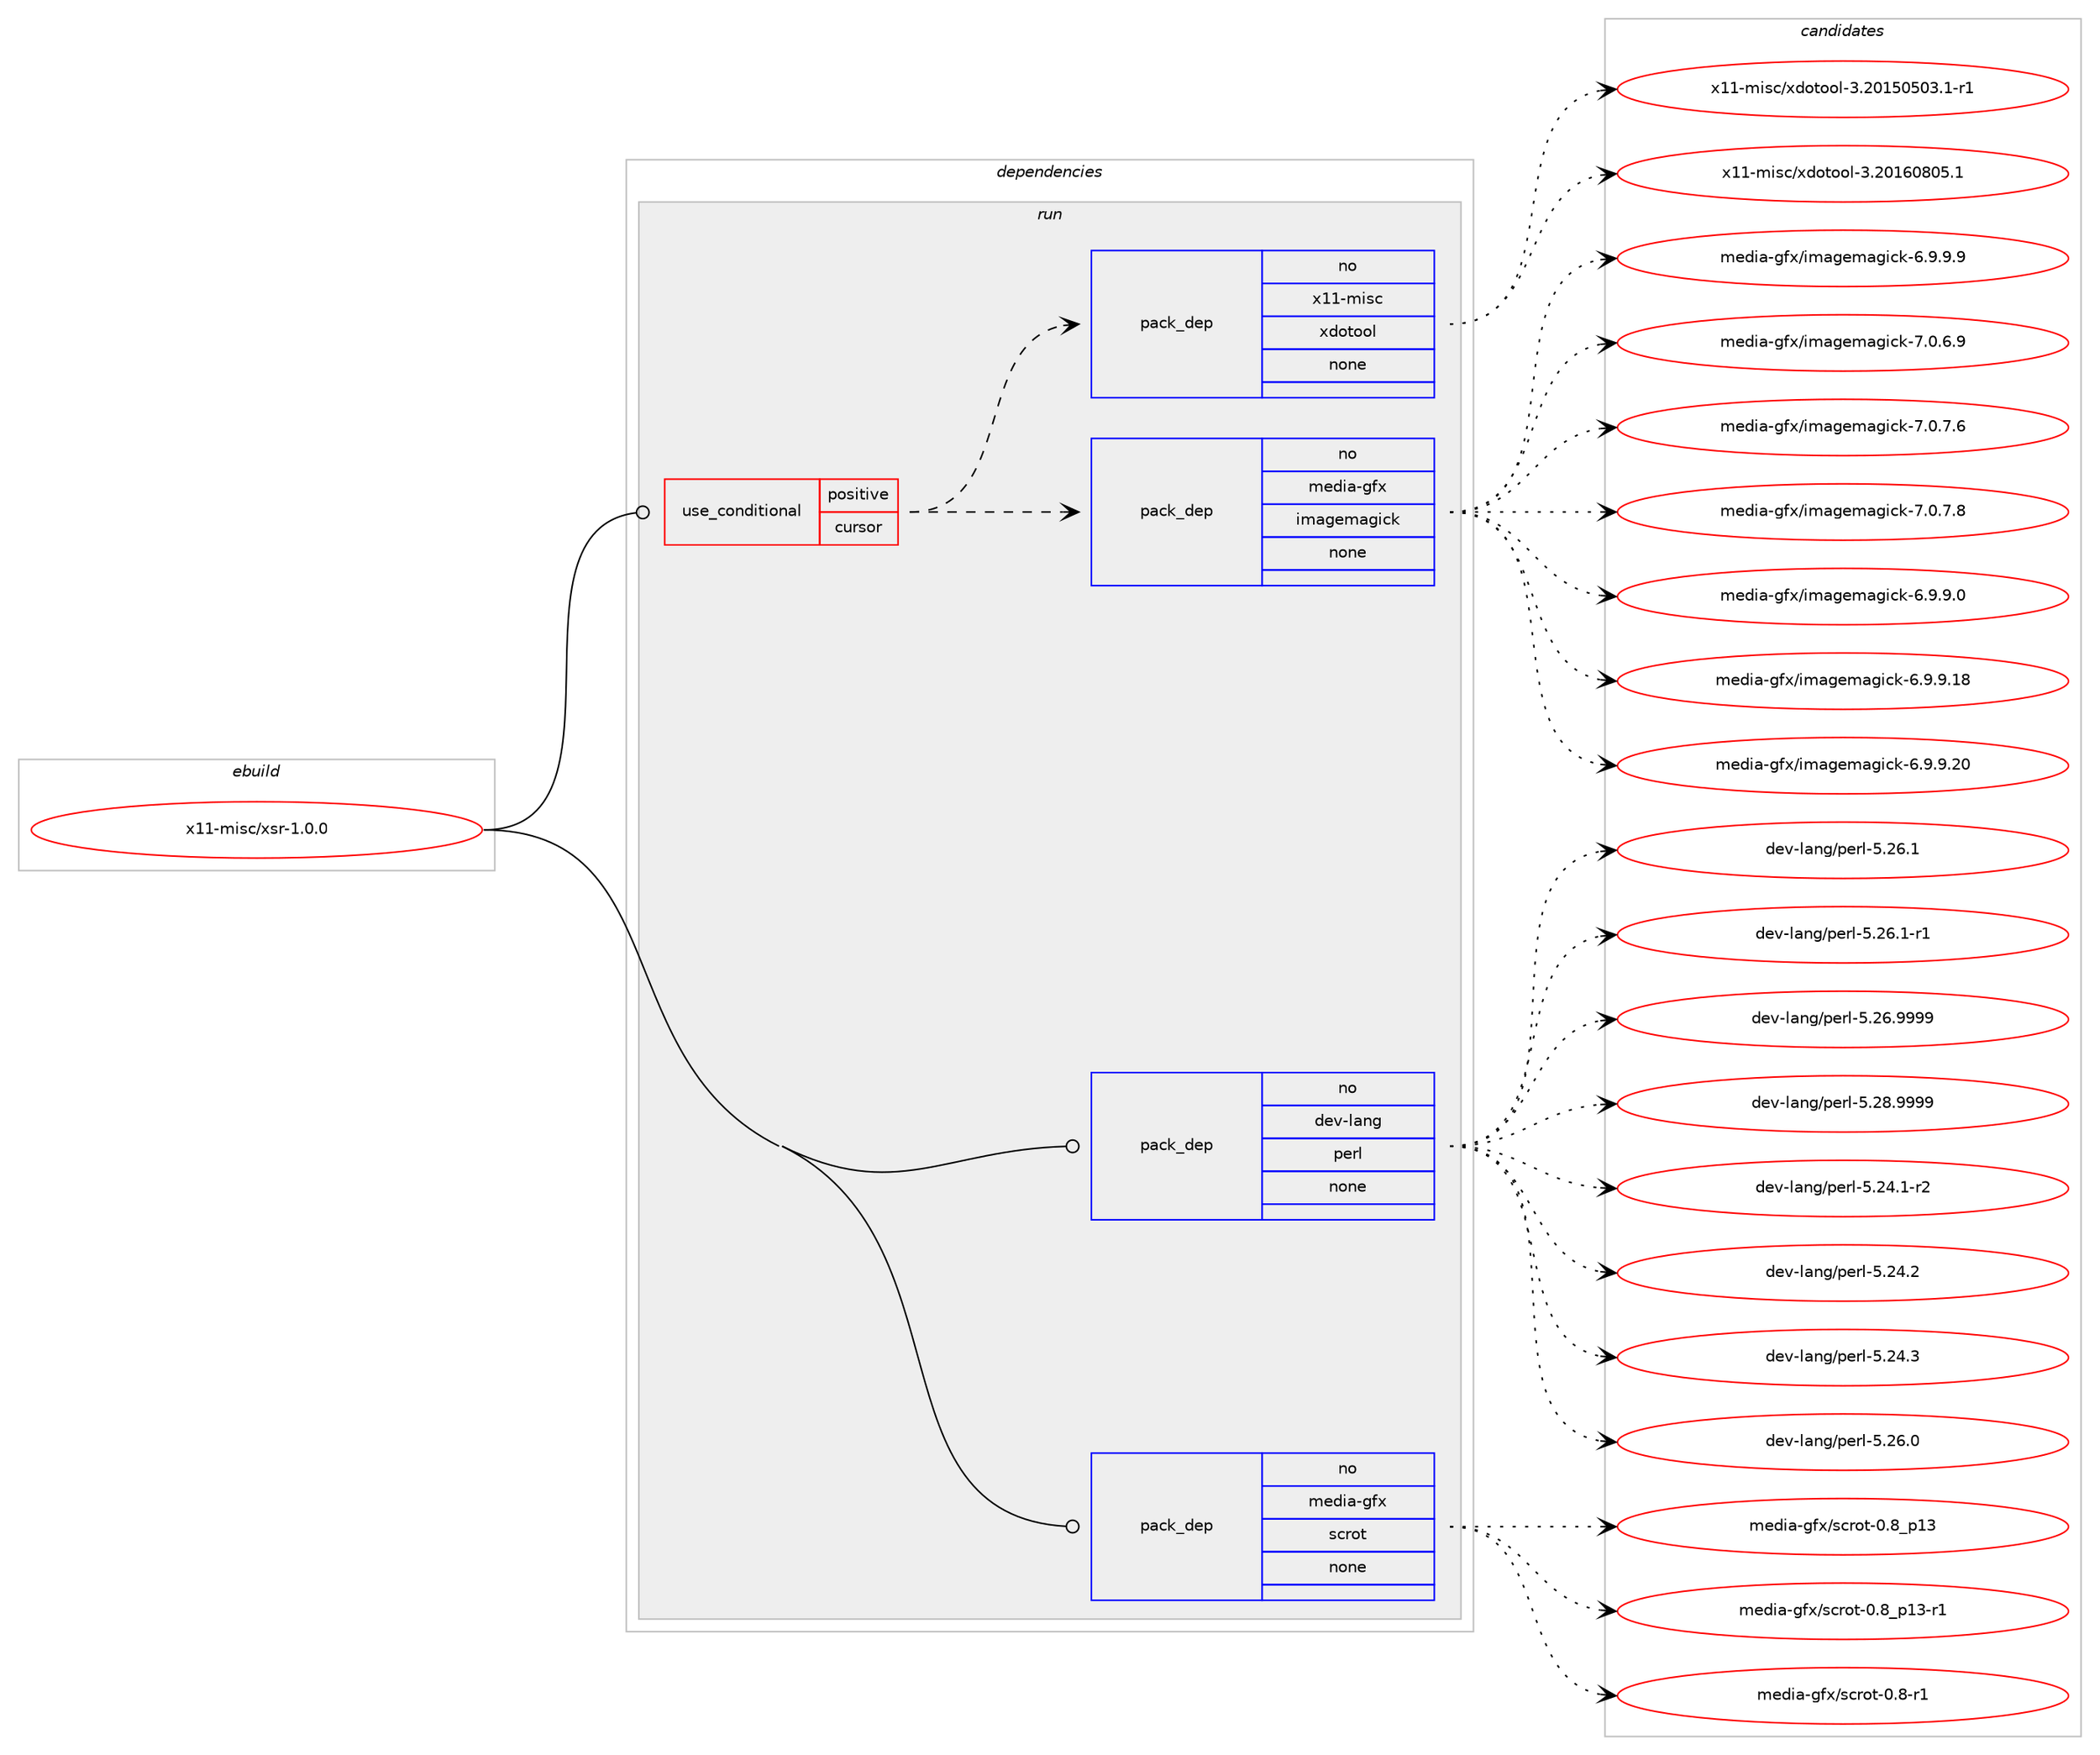 digraph prolog {

# *************
# Graph options
# *************

newrank=true;
concentrate=true;
compound=true;
graph [rankdir=LR,fontname=Helvetica,fontsize=10,ranksep=1.5];#, ranksep=2.5, nodesep=0.2];
edge  [arrowhead=vee];
node  [fontname=Helvetica,fontsize=10];

# **********
# The ebuild
# **********

subgraph cluster_leftcol {
color=gray;
rank=same;
label=<<i>ebuild</i>>;
id [label="x11-misc/xsr-1.0.0", color=red, width=4, href="../x11-misc/xsr-1.0.0.svg"];
}

# ****************
# The dependencies
# ****************

subgraph cluster_midcol {
color=gray;
label=<<i>dependencies</i>>;
subgraph cluster_compile {
fillcolor="#eeeeee";
style=filled;
label=<<i>compile</i>>;
}
subgraph cluster_compileandrun {
fillcolor="#eeeeee";
style=filled;
label=<<i>compile and run</i>>;
}
subgraph cluster_run {
fillcolor="#eeeeee";
style=filled;
label=<<i>run</i>>;
subgraph cond123500 {
dependency525912 [label=<<TABLE BORDER="0" CELLBORDER="1" CELLSPACING="0" CELLPADDING="4"><TR><TD ROWSPAN="3" CELLPADDING="10">use_conditional</TD></TR><TR><TD>positive</TD></TR><TR><TD>cursor</TD></TR></TABLE>>, shape=none, color=red];
subgraph pack392522 {
dependency525913 [label=<<TABLE BORDER="0" CELLBORDER="1" CELLSPACING="0" CELLPADDING="4" WIDTH="220"><TR><TD ROWSPAN="6" CELLPADDING="30">pack_dep</TD></TR><TR><TD WIDTH="110">no</TD></TR><TR><TD>media-gfx</TD></TR><TR><TD>imagemagick</TD></TR><TR><TD>none</TD></TR><TR><TD></TD></TR></TABLE>>, shape=none, color=blue];
}
dependency525912:e -> dependency525913:w [weight=20,style="dashed",arrowhead="vee"];
subgraph pack392523 {
dependency525914 [label=<<TABLE BORDER="0" CELLBORDER="1" CELLSPACING="0" CELLPADDING="4" WIDTH="220"><TR><TD ROWSPAN="6" CELLPADDING="30">pack_dep</TD></TR><TR><TD WIDTH="110">no</TD></TR><TR><TD>x11-misc</TD></TR><TR><TD>xdotool</TD></TR><TR><TD>none</TD></TR><TR><TD></TD></TR></TABLE>>, shape=none, color=blue];
}
dependency525912:e -> dependency525914:w [weight=20,style="dashed",arrowhead="vee"];
}
id:e -> dependency525912:w [weight=20,style="solid",arrowhead="odot"];
subgraph pack392524 {
dependency525915 [label=<<TABLE BORDER="0" CELLBORDER="1" CELLSPACING="0" CELLPADDING="4" WIDTH="220"><TR><TD ROWSPAN="6" CELLPADDING="30">pack_dep</TD></TR><TR><TD WIDTH="110">no</TD></TR><TR><TD>dev-lang</TD></TR><TR><TD>perl</TD></TR><TR><TD>none</TD></TR><TR><TD></TD></TR></TABLE>>, shape=none, color=blue];
}
id:e -> dependency525915:w [weight=20,style="solid",arrowhead="odot"];
subgraph pack392525 {
dependency525916 [label=<<TABLE BORDER="0" CELLBORDER="1" CELLSPACING="0" CELLPADDING="4" WIDTH="220"><TR><TD ROWSPAN="6" CELLPADDING="30">pack_dep</TD></TR><TR><TD WIDTH="110">no</TD></TR><TR><TD>media-gfx</TD></TR><TR><TD>scrot</TD></TR><TR><TD>none</TD></TR><TR><TD></TD></TR></TABLE>>, shape=none, color=blue];
}
id:e -> dependency525916:w [weight=20,style="solid",arrowhead="odot"];
}
}

# **************
# The candidates
# **************

subgraph cluster_choices {
rank=same;
color=gray;
label=<<i>candidates</i>>;

subgraph choice392522 {
color=black;
nodesep=1;
choice1091011001059745103102120471051099710310110997103105991074554465746574648 [label="media-gfx/imagemagick-6.9.9.0", color=red, width=4,href="../media-gfx/imagemagick-6.9.9.0.svg"];
choice109101100105974510310212047105109971031011099710310599107455446574657464956 [label="media-gfx/imagemagick-6.9.9.18", color=red, width=4,href="../media-gfx/imagemagick-6.9.9.18.svg"];
choice109101100105974510310212047105109971031011099710310599107455446574657465048 [label="media-gfx/imagemagick-6.9.9.20", color=red, width=4,href="../media-gfx/imagemagick-6.9.9.20.svg"];
choice1091011001059745103102120471051099710310110997103105991074554465746574657 [label="media-gfx/imagemagick-6.9.9.9", color=red, width=4,href="../media-gfx/imagemagick-6.9.9.9.svg"];
choice1091011001059745103102120471051099710310110997103105991074555464846544657 [label="media-gfx/imagemagick-7.0.6.9", color=red, width=4,href="../media-gfx/imagemagick-7.0.6.9.svg"];
choice1091011001059745103102120471051099710310110997103105991074555464846554654 [label="media-gfx/imagemagick-7.0.7.6", color=red, width=4,href="../media-gfx/imagemagick-7.0.7.6.svg"];
choice1091011001059745103102120471051099710310110997103105991074555464846554656 [label="media-gfx/imagemagick-7.0.7.8", color=red, width=4,href="../media-gfx/imagemagick-7.0.7.8.svg"];
dependency525913:e -> choice1091011001059745103102120471051099710310110997103105991074554465746574648:w [style=dotted,weight="100"];
dependency525913:e -> choice109101100105974510310212047105109971031011099710310599107455446574657464956:w [style=dotted,weight="100"];
dependency525913:e -> choice109101100105974510310212047105109971031011099710310599107455446574657465048:w [style=dotted,weight="100"];
dependency525913:e -> choice1091011001059745103102120471051099710310110997103105991074554465746574657:w [style=dotted,weight="100"];
dependency525913:e -> choice1091011001059745103102120471051099710310110997103105991074555464846544657:w [style=dotted,weight="100"];
dependency525913:e -> choice1091011001059745103102120471051099710310110997103105991074555464846554654:w [style=dotted,weight="100"];
dependency525913:e -> choice1091011001059745103102120471051099710310110997103105991074555464846554656:w [style=dotted,weight="100"];
}
subgraph choice392523 {
color=black;
nodesep=1;
choice1204949451091051159947120100111116111111108455146504849534853485146494511449 [label="x11-misc/xdotool-3.20150503.1-r1", color=red, width=4,href="../x11-misc/xdotool-3.20150503.1-r1.svg"];
choice120494945109105115994712010011111611111110845514650484954485648534649 [label="x11-misc/xdotool-3.20160805.1", color=red, width=4,href="../x11-misc/xdotool-3.20160805.1.svg"];
dependency525914:e -> choice1204949451091051159947120100111116111111108455146504849534853485146494511449:w [style=dotted,weight="100"];
dependency525914:e -> choice120494945109105115994712010011111611111110845514650484954485648534649:w [style=dotted,weight="100"];
}
subgraph choice392524 {
color=black;
nodesep=1;
choice100101118451089711010347112101114108455346505246494511450 [label="dev-lang/perl-5.24.1-r2", color=red, width=4,href="../dev-lang/perl-5.24.1-r2.svg"];
choice10010111845108971101034711210111410845534650524650 [label="dev-lang/perl-5.24.2", color=red, width=4,href="../dev-lang/perl-5.24.2.svg"];
choice10010111845108971101034711210111410845534650524651 [label="dev-lang/perl-5.24.3", color=red, width=4,href="../dev-lang/perl-5.24.3.svg"];
choice10010111845108971101034711210111410845534650544648 [label="dev-lang/perl-5.26.0", color=red, width=4,href="../dev-lang/perl-5.26.0.svg"];
choice10010111845108971101034711210111410845534650544649 [label="dev-lang/perl-5.26.1", color=red, width=4,href="../dev-lang/perl-5.26.1.svg"];
choice100101118451089711010347112101114108455346505446494511449 [label="dev-lang/perl-5.26.1-r1", color=red, width=4,href="../dev-lang/perl-5.26.1-r1.svg"];
choice10010111845108971101034711210111410845534650544657575757 [label="dev-lang/perl-5.26.9999", color=red, width=4,href="../dev-lang/perl-5.26.9999.svg"];
choice10010111845108971101034711210111410845534650564657575757 [label="dev-lang/perl-5.28.9999", color=red, width=4,href="../dev-lang/perl-5.28.9999.svg"];
dependency525915:e -> choice100101118451089711010347112101114108455346505246494511450:w [style=dotted,weight="100"];
dependency525915:e -> choice10010111845108971101034711210111410845534650524650:w [style=dotted,weight="100"];
dependency525915:e -> choice10010111845108971101034711210111410845534650524651:w [style=dotted,weight="100"];
dependency525915:e -> choice10010111845108971101034711210111410845534650544648:w [style=dotted,weight="100"];
dependency525915:e -> choice10010111845108971101034711210111410845534650544649:w [style=dotted,weight="100"];
dependency525915:e -> choice100101118451089711010347112101114108455346505446494511449:w [style=dotted,weight="100"];
dependency525915:e -> choice10010111845108971101034711210111410845534650544657575757:w [style=dotted,weight="100"];
dependency525915:e -> choice10010111845108971101034711210111410845534650564657575757:w [style=dotted,weight="100"];
}
subgraph choice392525 {
color=black;
nodesep=1;
choice10910110010597451031021204711599114111116454846564511449 [label="media-gfx/scrot-0.8-r1", color=red, width=4,href="../media-gfx/scrot-0.8-r1.svg"];
choice1091011001059745103102120471159911411111645484656951124951 [label="media-gfx/scrot-0.8_p13", color=red, width=4,href="../media-gfx/scrot-0.8_p13.svg"];
choice10910110010597451031021204711599114111116454846569511249514511449 [label="media-gfx/scrot-0.8_p13-r1", color=red, width=4,href="../media-gfx/scrot-0.8_p13-r1.svg"];
dependency525916:e -> choice10910110010597451031021204711599114111116454846564511449:w [style=dotted,weight="100"];
dependency525916:e -> choice1091011001059745103102120471159911411111645484656951124951:w [style=dotted,weight="100"];
dependency525916:e -> choice10910110010597451031021204711599114111116454846569511249514511449:w [style=dotted,weight="100"];
}
}

}
